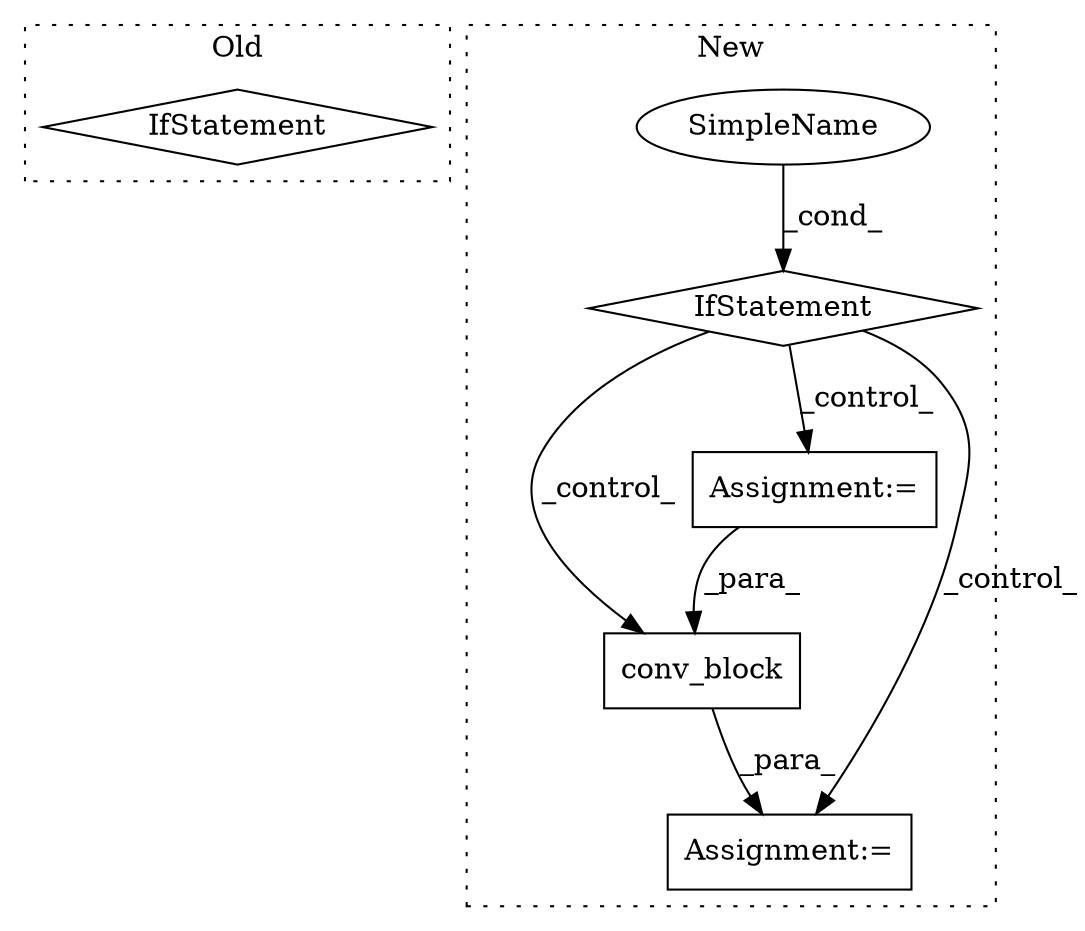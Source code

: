 digraph G {
subgraph cluster0 {
1 [label="IfStatement" a="25" s="2657,2733" l="4,2" shape="diamond"];
label = "Old";
style="dotted";
}
subgraph cluster1 {
2 [label="conv_block" a="32" s="2608,2625" l="11,1" shape="box"];
3 [label="Assignment:=" a="7" s="2607" l="1" shape="box"];
4 [label="Assignment:=" a="7" s="2488" l="1" shape="box"];
5 [label="IfStatement" a="25" s="2382,2417" l="4,2" shape="diamond"];
6 [label="SimpleName" a="42" s="" l="" shape="ellipse"];
label = "New";
style="dotted";
}
2 -> 3 [label="_para_"];
4 -> 2 [label="_para_"];
5 -> 4 [label="_control_"];
5 -> 2 [label="_control_"];
5 -> 3 [label="_control_"];
6 -> 5 [label="_cond_"];
}